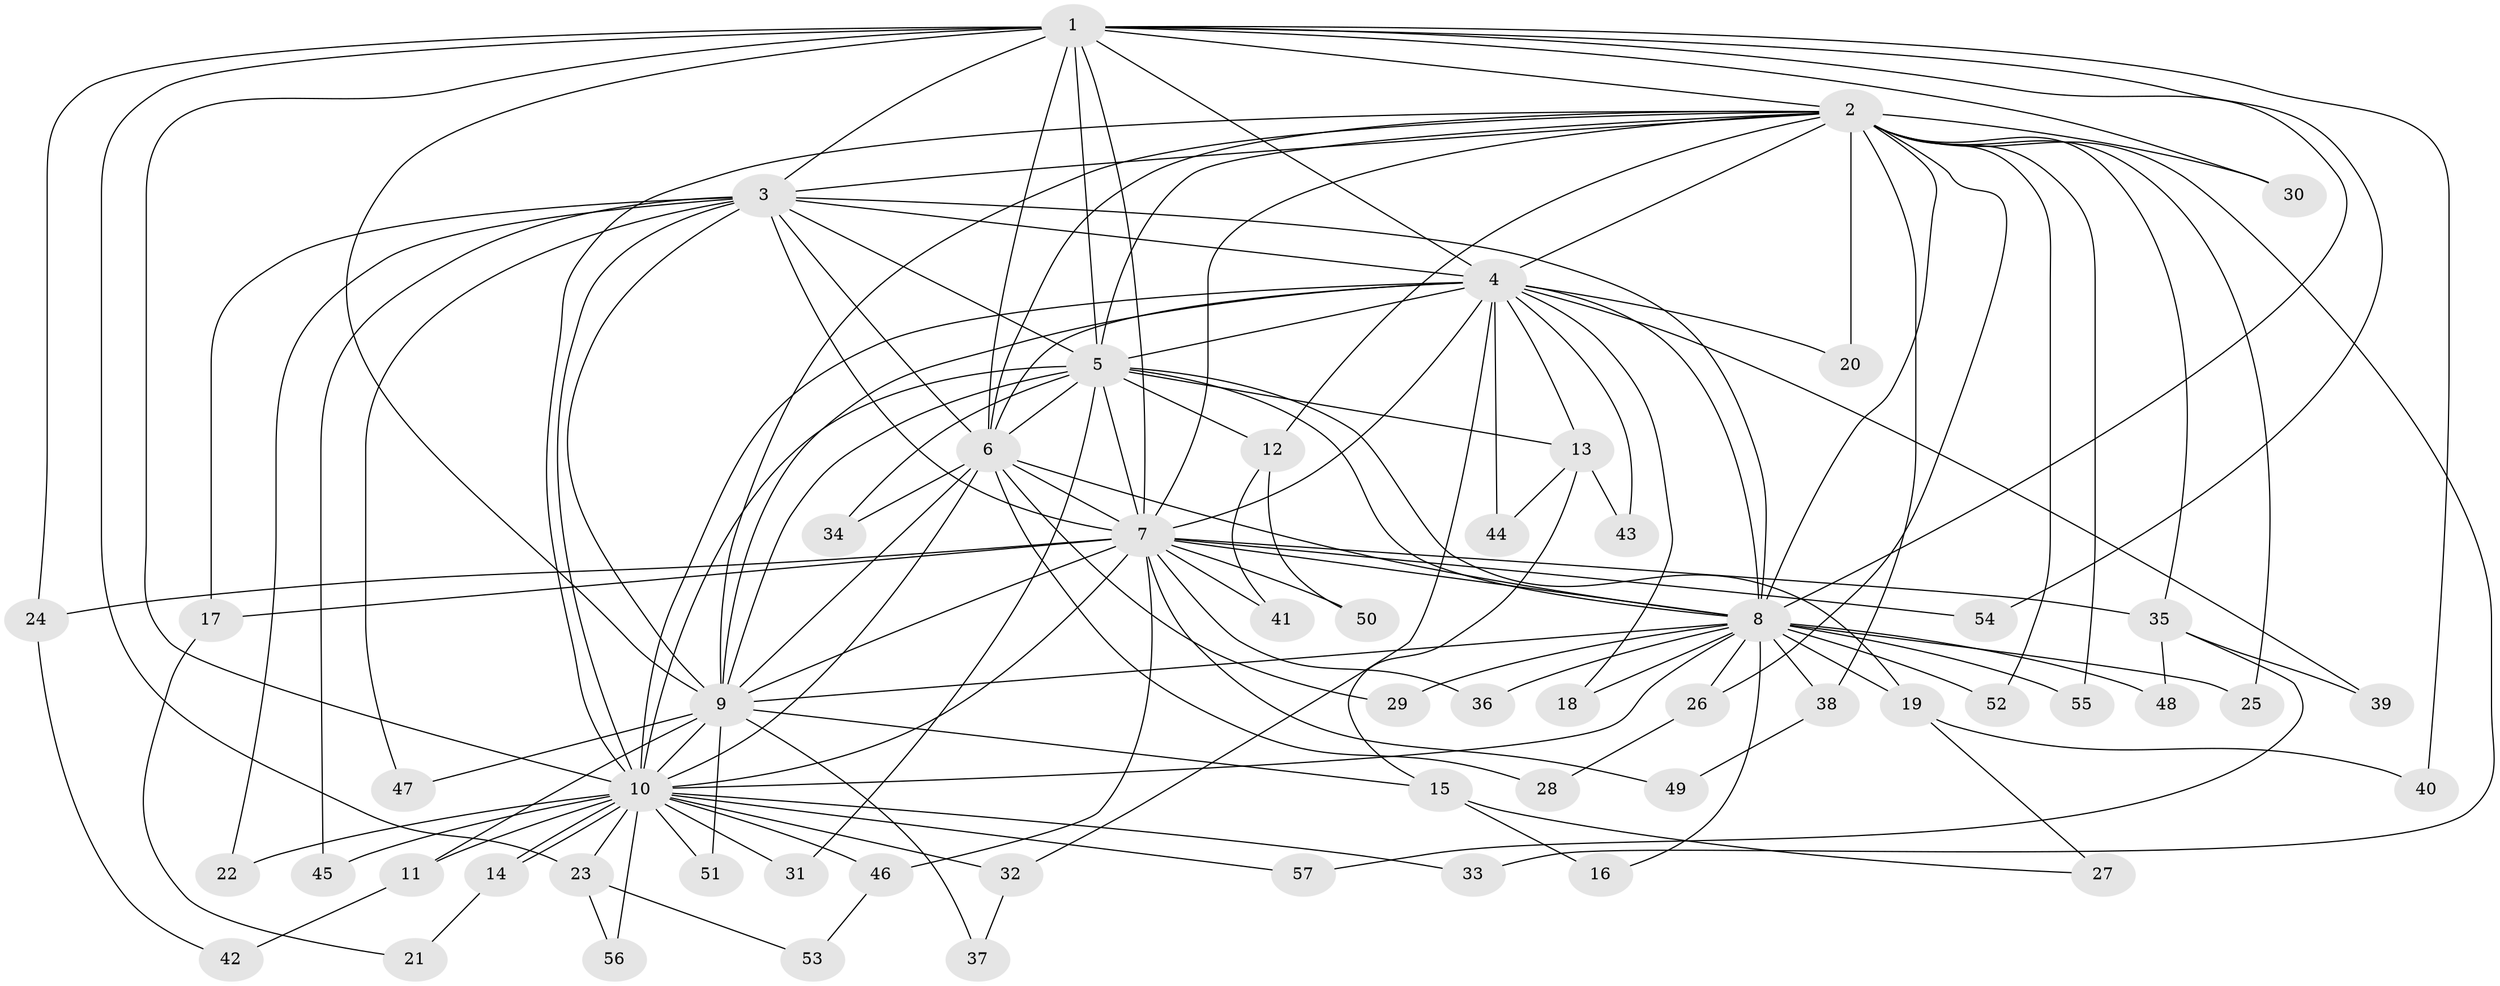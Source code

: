 // Generated by graph-tools (version 1.1) at 2025/11/02/27/25 16:11:07]
// undirected, 57 vertices, 139 edges
graph export_dot {
graph [start="1"]
  node [color=gray90,style=filled];
  1;
  2;
  3;
  4;
  5;
  6;
  7;
  8;
  9;
  10;
  11;
  12;
  13;
  14;
  15;
  16;
  17;
  18;
  19;
  20;
  21;
  22;
  23;
  24;
  25;
  26;
  27;
  28;
  29;
  30;
  31;
  32;
  33;
  34;
  35;
  36;
  37;
  38;
  39;
  40;
  41;
  42;
  43;
  44;
  45;
  46;
  47;
  48;
  49;
  50;
  51;
  52;
  53;
  54;
  55;
  56;
  57;
  1 -- 2;
  1 -- 3;
  1 -- 4;
  1 -- 5;
  1 -- 6;
  1 -- 7;
  1 -- 8;
  1 -- 9;
  1 -- 10;
  1 -- 23;
  1 -- 24;
  1 -- 30;
  1 -- 40;
  1 -- 54;
  2 -- 3;
  2 -- 4;
  2 -- 5;
  2 -- 6;
  2 -- 7;
  2 -- 8;
  2 -- 9;
  2 -- 10;
  2 -- 12;
  2 -- 20;
  2 -- 25;
  2 -- 26;
  2 -- 30;
  2 -- 33;
  2 -- 35;
  2 -- 38;
  2 -- 52;
  2 -- 55;
  3 -- 4;
  3 -- 5;
  3 -- 6;
  3 -- 7;
  3 -- 8;
  3 -- 9;
  3 -- 10;
  3 -- 17;
  3 -- 22;
  3 -- 45;
  3 -- 47;
  4 -- 5;
  4 -- 6;
  4 -- 7;
  4 -- 8;
  4 -- 9;
  4 -- 10;
  4 -- 13;
  4 -- 18;
  4 -- 20;
  4 -- 32;
  4 -- 39;
  4 -- 43;
  4 -- 44;
  5 -- 6;
  5 -- 7;
  5 -- 8;
  5 -- 9;
  5 -- 10;
  5 -- 12;
  5 -- 13;
  5 -- 19;
  5 -- 31;
  5 -- 34;
  6 -- 7;
  6 -- 8;
  6 -- 9;
  6 -- 10;
  6 -- 28;
  6 -- 29;
  6 -- 34;
  7 -- 8;
  7 -- 9;
  7 -- 10;
  7 -- 17;
  7 -- 24;
  7 -- 35;
  7 -- 36;
  7 -- 41;
  7 -- 46;
  7 -- 49;
  7 -- 50;
  7 -- 54;
  8 -- 9;
  8 -- 10;
  8 -- 16;
  8 -- 18;
  8 -- 19;
  8 -- 25;
  8 -- 26;
  8 -- 29;
  8 -- 36;
  8 -- 38;
  8 -- 48;
  8 -- 52;
  8 -- 55;
  9 -- 10;
  9 -- 11;
  9 -- 15;
  9 -- 37;
  9 -- 47;
  9 -- 51;
  10 -- 11;
  10 -- 14;
  10 -- 14;
  10 -- 22;
  10 -- 23;
  10 -- 31;
  10 -- 32;
  10 -- 33;
  10 -- 45;
  10 -- 46;
  10 -- 51;
  10 -- 56;
  10 -- 57;
  11 -- 42;
  12 -- 41;
  12 -- 50;
  13 -- 15;
  13 -- 43;
  13 -- 44;
  14 -- 21;
  15 -- 16;
  15 -- 27;
  17 -- 21;
  19 -- 27;
  19 -- 40;
  23 -- 53;
  23 -- 56;
  24 -- 42;
  26 -- 28;
  32 -- 37;
  35 -- 39;
  35 -- 48;
  35 -- 57;
  38 -- 49;
  46 -- 53;
}
